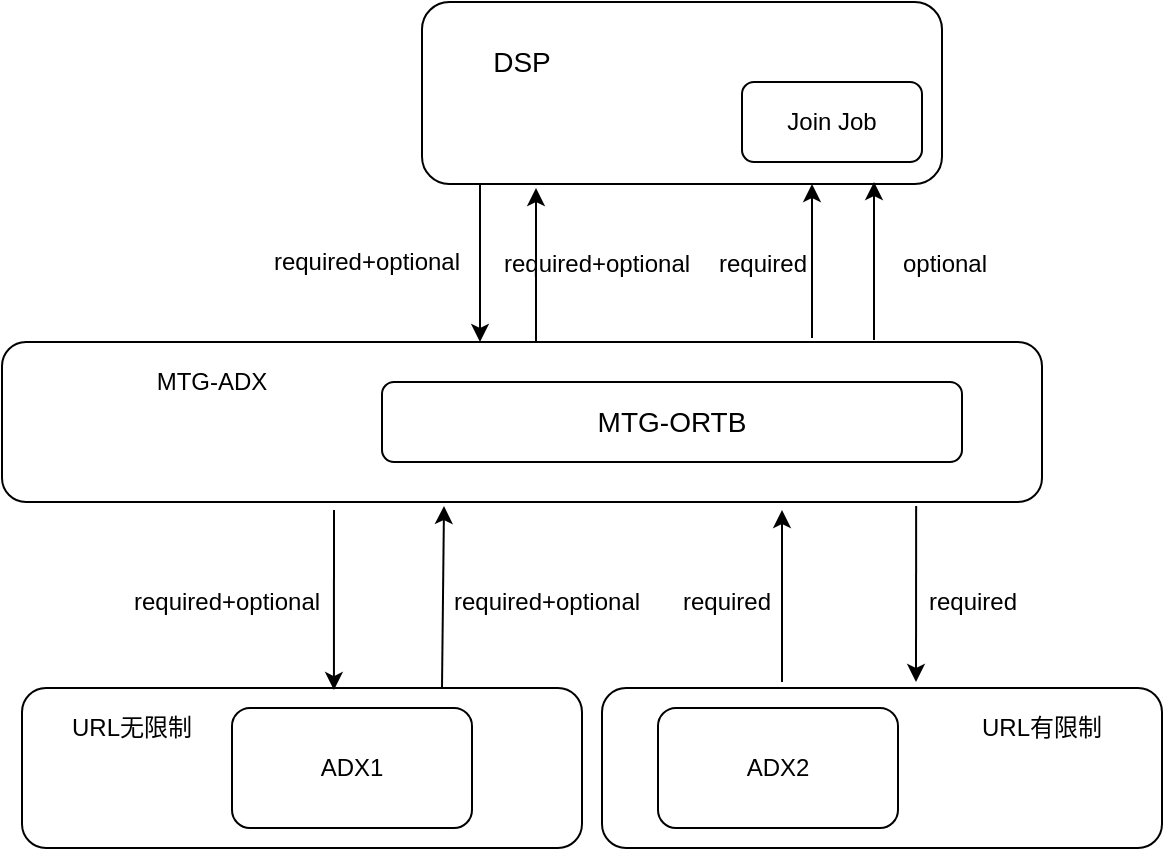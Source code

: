 <mxfile version="10.5.9" type="github"><diagram id="5SBYKlsowyph0c_WuiSM" name="Page-1"><mxGraphModel dx="1080" dy="401" grid="1" gridSize="10" guides="1" tooltips="1" connect="1" arrows="1" fold="1" page="1" pageScale="1" pageWidth="827" pageHeight="1169" math="0" shadow="0"><root><mxCell id="0"/><mxCell id="1" parent="0"/><mxCell id="zuygOKex6BvZ6iUUs4kh-27" value="" style="rounded=1;whiteSpace=wrap;html=1;shadow=0;" vertex="1" parent="1"><mxGeometry x="420" y="373" width="280" height="80" as="geometry"/></mxCell><mxCell id="zuygOKex6BvZ6iUUs4kh-10" value="" style="rounded=1;whiteSpace=wrap;html=1;shadow=0;" vertex="1" parent="1"><mxGeometry x="130" y="373" width="280" height="80" as="geometry"/></mxCell><mxCell id="zuygOKex6BvZ6iUUs4kh-1" value="" style="rounded=1;whiteSpace=wrap;html=1;" vertex="1" parent="1"><mxGeometry x="330" y="30" width="260" height="91" as="geometry"/></mxCell><mxCell id="zuygOKex6BvZ6iUUs4kh-2" value="" style="endArrow=classic;html=1;exitX=0.5;exitY=1;exitDx=0;exitDy=0;entryX=0.5;entryY=0;entryDx=0;entryDy=0;" edge="1" parent="1"><mxGeometry width="50" height="50" relative="1" as="geometry"><mxPoint x="359" y="121" as="sourcePoint"/><mxPoint x="359" y="200" as="targetPoint"/></mxGeometry></mxCell><mxCell id="zuygOKex6BvZ6iUUs4kh-3" value="" style="rounded=1;whiteSpace=wrap;html=1;" vertex="1" parent="1"><mxGeometry x="120" y="200" width="520" height="80" as="geometry"/></mxCell><mxCell id="zuygOKex6BvZ6iUUs4kh-4" value="MTG-ADX&lt;br&gt;" style="text;html=1;strokeColor=none;fillColor=none;align=center;verticalAlign=middle;whiteSpace=wrap;rounded=0;" vertex="1" parent="1"><mxGeometry x="190" y="210" width="70" height="20" as="geometry"/></mxCell><mxCell id="zuygOKex6BvZ6iUUs4kh-6" value="&lt;font style=&quot;font-size: 14px&quot;&gt;MTG-ORTB&lt;/font&gt;" style="rounded=1;whiteSpace=wrap;html=1;" vertex="1" parent="1"><mxGeometry x="310" y="220" width="290" height="40" as="geometry"/></mxCell><mxCell id="zuygOKex6BvZ6iUUs4kh-7" value="ADX1" style="rounded=1;whiteSpace=wrap;html=1;" vertex="1" parent="1"><mxGeometry x="235" y="383" width="120" height="60" as="geometry"/></mxCell><mxCell id="zuygOKex6BvZ6iUUs4kh-9" value="ADX2" style="rounded=1;whiteSpace=wrap;html=1;" vertex="1" parent="1"><mxGeometry x="448" y="383" width="120" height="60" as="geometry"/></mxCell><mxCell id="zuygOKex6BvZ6iUUs4kh-12" value="" style="endArrow=classic;html=1;entryX=0.729;entryY=1.05;entryDx=0;entryDy=0;entryPerimeter=0;" edge="1" parent="1"><mxGeometry width="50" height="50" relative="1" as="geometry"><mxPoint x="510" y="370" as="sourcePoint"/><mxPoint x="510" y="284" as="targetPoint"/></mxGeometry></mxCell><mxCell id="zuygOKex6BvZ6iUUs4kh-13" value="" style="endArrow=classic;html=1;entryX=0.557;entryY=0.013;entryDx=0;entryDy=0;entryPerimeter=0;" edge="1" parent="1" target="zuygOKex6BvZ6iUUs4kh-10"><mxGeometry width="50" height="50" relative="1" as="geometry"><mxPoint x="286" y="284" as="sourcePoint"/><mxPoint x="285" y="360" as="targetPoint"/></mxGeometry></mxCell><mxCell id="zuygOKex6BvZ6iUUs4kh-14" value="" style="endArrow=classic;html=1;entryX=0.75;entryY=1;entryDx=0;entryDy=0;" edge="1" parent="1" target="zuygOKex6BvZ6iUUs4kh-1"><mxGeometry width="50" height="50" relative="1" as="geometry"><mxPoint x="525" y="198" as="sourcePoint"/><mxPoint x="369" y="210" as="targetPoint"/></mxGeometry></mxCell><mxCell id="zuygOKex6BvZ6iUUs4kh-15" value="required+optional" style="text;html=1;strokeColor=none;fillColor=none;align=center;verticalAlign=middle;whiteSpace=wrap;rounded=0;shadow=0;" vertex="1" parent="1"><mxGeometry x="190" y="320" width="85" height="20" as="geometry"/></mxCell><mxCell id="zuygOKex6BvZ6iUUs4kh-16" value="required" style="text;html=1;strokeColor=none;fillColor=none;align=center;verticalAlign=middle;whiteSpace=wrap;rounded=0;shadow=0;" vertex="1" parent="1"><mxGeometry x="455" y="320" width="55" height="20" as="geometry"/></mxCell><mxCell id="zuygOKex6BvZ6iUUs4kh-17" value="required+optional" style="text;html=1;strokeColor=none;fillColor=none;align=center;verticalAlign=middle;whiteSpace=wrap;rounded=0;shadow=0;" vertex="1" parent="1"><mxGeometry x="250" y="150" width="105" height="20" as="geometry"/></mxCell><mxCell id="zuygOKex6BvZ6iUUs4kh-18" value="required&lt;br&gt;" style="text;html=1;strokeColor=none;fillColor=none;align=center;verticalAlign=middle;whiteSpace=wrap;rounded=0;shadow=0;" vertex="1" parent="1"><mxGeometry x="473" y="150.5" width="55" height="20" as="geometry"/></mxCell><mxCell id="zuygOKex6BvZ6iUUs4kh-20" value="" style="endArrow=classic;html=1;" edge="1" parent="1"><mxGeometry width="50" height="50" relative="1" as="geometry"><mxPoint x="556" y="199" as="sourcePoint"/><mxPoint x="556" y="120" as="targetPoint"/><Array as="points"><mxPoint x="556" y="150"/></Array></mxGeometry></mxCell><mxCell id="zuygOKex6BvZ6iUUs4kh-23" value="optional" style="text;html=1;strokeColor=none;fillColor=none;align=center;verticalAlign=middle;whiteSpace=wrap;rounded=0;shadow=0;" vertex="1" parent="1"><mxGeometry x="563" y="151" width="57" height="20" as="geometry"/></mxCell><mxCell id="zuygOKex6BvZ6iUUs4kh-24" value="" style="endArrow=classic;html=1;" edge="1" parent="1"><mxGeometry width="50" height="50" relative="1" as="geometry"><mxPoint x="387" y="200" as="sourcePoint"/><mxPoint x="387" y="123" as="targetPoint"/></mxGeometry></mxCell><mxCell id="zuygOKex6BvZ6iUUs4kh-25" value="required+optional" style="text;html=1;strokeColor=none;fillColor=none;align=center;verticalAlign=middle;whiteSpace=wrap;rounded=0;shadow=0;" vertex="1" parent="1"><mxGeometry x="390" y="150.5" width="55" height="20" as="geometry"/></mxCell><mxCell id="zuygOKex6BvZ6iUUs4kh-28" value="URL无限制" style="text;html=1;strokeColor=none;fillColor=none;align=center;verticalAlign=middle;whiteSpace=wrap;rounded=0;shadow=0;" vertex="1" parent="1"><mxGeometry x="150" y="383" width="70" height="20" as="geometry"/></mxCell><mxCell id="zuygOKex6BvZ6iUUs4kh-29" value="URL有限制" style="text;html=1;strokeColor=none;fillColor=none;align=center;verticalAlign=middle;whiteSpace=wrap;rounded=0;shadow=0;" vertex="1" parent="1"><mxGeometry x="605" y="383" width="70" height="20" as="geometry"/></mxCell><mxCell id="zuygOKex6BvZ6iUUs4kh-30" value="&lt;font style=&quot;font-size: 14px&quot;&gt;DSP&lt;/font&gt;" style="text;html=1;strokeColor=none;fillColor=none;align=center;verticalAlign=middle;whiteSpace=wrap;rounded=0;shadow=0;" vertex="1" parent="1"><mxGeometry x="360" y="50" width="40" height="20" as="geometry"/></mxCell><mxCell id="zuygOKex6BvZ6iUUs4kh-31" value="Join Job" style="rounded=1;whiteSpace=wrap;html=1;shadow=0;" vertex="1" parent="1"><mxGeometry x="490" y="70" width="90" height="40" as="geometry"/></mxCell><mxCell id="zuygOKex6BvZ6iUUs4kh-32" value="" style="endArrow=classic;html=1;exitX=0.75;exitY=0;exitDx=0;exitDy=0;entryX=0.425;entryY=1.025;entryDx=0;entryDy=0;entryPerimeter=0;" edge="1" parent="1" source="zuygOKex6BvZ6iUUs4kh-10" target="zuygOKex6BvZ6iUUs4kh-3"><mxGeometry width="50" height="50" relative="1" as="geometry"><mxPoint x="509" y="380" as="sourcePoint"/><mxPoint x="380" y="294" as="targetPoint"/></mxGeometry></mxCell><mxCell id="zuygOKex6BvZ6iUUs4kh-33" value="required+optional" style="text;html=1;strokeColor=none;fillColor=none;align=center;verticalAlign=middle;whiteSpace=wrap;rounded=0;shadow=0;" vertex="1" parent="1"><mxGeometry x="350" y="320" width="85" height="20" as="geometry"/></mxCell><mxCell id="zuygOKex6BvZ6iUUs4kh-34" value="" style="endArrow=classic;html=1;exitX=0.879;exitY=1.025;exitDx=0;exitDy=0;exitPerimeter=0;" edge="1" parent="1" source="zuygOKex6BvZ6iUUs4kh-3"><mxGeometry width="50" height="50" relative="1" as="geometry"><mxPoint x="296" y="294" as="sourcePoint"/><mxPoint x="577" y="370" as="targetPoint"/></mxGeometry></mxCell><mxCell id="zuygOKex6BvZ6iUUs4kh-35" value="required" style="text;html=1;strokeColor=none;fillColor=none;align=center;verticalAlign=middle;whiteSpace=wrap;rounded=0;shadow=0;" vertex="1" parent="1"><mxGeometry x="577.5" y="320" width="55" height="20" as="geometry"/></mxCell></root></mxGraphModel></diagram></mxfile>
